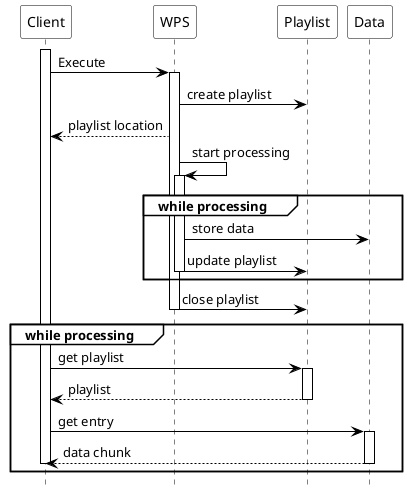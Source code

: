@startuml
hide footbox
skinparam defaultFontName "Linux Biolinum"
skinparam note {
	BackgroundColor white
	BorderColor black
}
skinparam sequence {
	ArrowColor black
	ActorBorderColor black
	LifeLineBorderColor black
	ParticipantBorderColor black
	BoxLineColor black
	ActorBackgroundColor white
	ParticipantBackgroundColor white
	GroupBackgroundColor white
	DividerBackgroundColor white
	BoxBackgroundColor white
}

participant "Client" as client
participant "WPS" as wps
participant "Playlist" as playlist
participant "Data" as data

activate client

client -> wps: Execute
activate wps
wps -> playlist: create playlist
wps --> client: playlist location
wps -> wps: start processing
activate wps

group while processing
	wps -> data: store data
	wps -> playlist: update playlist
	deactivate wps
end

wps -> playlist: close playlist
deactivate wps

group while processing
	client -> playlist: get playlist
	activate playlist
	playlist --> client: playlist
	deactivate playlist
	client -> data: get entry
	activate data
	data --> client: data chunk
	deactivate data
	deactivate client
end


@enduml